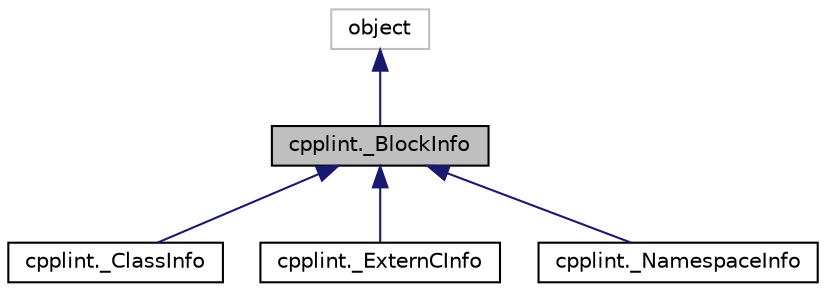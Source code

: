 digraph "cpplint._BlockInfo"
{
  edge [fontname="Helvetica",fontsize="10",labelfontname="Helvetica",labelfontsize="10"];
  node [fontname="Helvetica",fontsize="10",shape=record];
  Node0 [label="cpplint._BlockInfo",height=0.2,width=0.4,color="black", fillcolor="grey75", style="filled", fontcolor="black"];
  Node1 -> Node0 [dir="back",color="midnightblue",fontsize="10",style="solid",fontname="Helvetica"];
  Node1 [label="object",height=0.2,width=0.4,color="grey75", fillcolor="white", style="filled"];
  Node0 -> Node2 [dir="back",color="midnightblue",fontsize="10",style="solid",fontname="Helvetica"];
  Node2 [label="cpplint._ClassInfo",height=0.2,width=0.4,color="black", fillcolor="white", style="filled",URL="$classcpplint_1_1__ClassInfo.html"];
  Node0 -> Node3 [dir="back",color="midnightblue",fontsize="10",style="solid",fontname="Helvetica"];
  Node3 [label="cpplint._ExternCInfo",height=0.2,width=0.4,color="black", fillcolor="white", style="filled",URL="$classcpplint_1_1__ExternCInfo.html"];
  Node0 -> Node4 [dir="back",color="midnightblue",fontsize="10",style="solid",fontname="Helvetica"];
  Node4 [label="cpplint._NamespaceInfo",height=0.2,width=0.4,color="black", fillcolor="white", style="filled",URL="$classcpplint_1_1__NamespaceInfo.html"];
}
